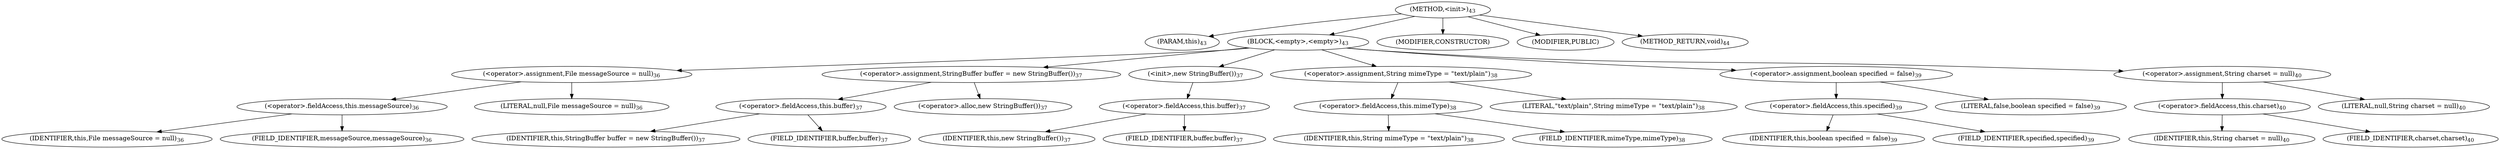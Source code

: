 digraph "&lt;init&gt;" {  
"38" [label = <(METHOD,&lt;init&gt;)<SUB>43</SUB>> ]
"39" [label = <(PARAM,this)<SUB>43</SUB>> ]
"40" [label = <(BLOCK,&lt;empty&gt;,&lt;empty&gt;)<SUB>43</SUB>> ]
"41" [label = <(&lt;operator&gt;.assignment,File messageSource = null)<SUB>36</SUB>> ]
"42" [label = <(&lt;operator&gt;.fieldAccess,this.messageSource)<SUB>36</SUB>> ]
"43" [label = <(IDENTIFIER,this,File messageSource = null)<SUB>36</SUB>> ]
"44" [label = <(FIELD_IDENTIFIER,messageSource,messageSource)<SUB>36</SUB>> ]
"45" [label = <(LITERAL,null,File messageSource = null)<SUB>36</SUB>> ]
"46" [label = <(&lt;operator&gt;.assignment,StringBuffer buffer = new StringBuffer())<SUB>37</SUB>> ]
"47" [label = <(&lt;operator&gt;.fieldAccess,this.buffer)<SUB>37</SUB>> ]
"48" [label = <(IDENTIFIER,this,StringBuffer buffer = new StringBuffer())<SUB>37</SUB>> ]
"49" [label = <(FIELD_IDENTIFIER,buffer,buffer)<SUB>37</SUB>> ]
"50" [label = <(&lt;operator&gt;.alloc,new StringBuffer())<SUB>37</SUB>> ]
"51" [label = <(&lt;init&gt;,new StringBuffer())<SUB>37</SUB>> ]
"52" [label = <(&lt;operator&gt;.fieldAccess,this.buffer)<SUB>37</SUB>> ]
"53" [label = <(IDENTIFIER,this,new StringBuffer())<SUB>37</SUB>> ]
"54" [label = <(FIELD_IDENTIFIER,buffer,buffer)<SUB>37</SUB>> ]
"55" [label = <(&lt;operator&gt;.assignment,String mimeType = &quot;text/plain&quot;)<SUB>38</SUB>> ]
"56" [label = <(&lt;operator&gt;.fieldAccess,this.mimeType)<SUB>38</SUB>> ]
"57" [label = <(IDENTIFIER,this,String mimeType = &quot;text/plain&quot;)<SUB>38</SUB>> ]
"58" [label = <(FIELD_IDENTIFIER,mimeType,mimeType)<SUB>38</SUB>> ]
"59" [label = <(LITERAL,&quot;text/plain&quot;,String mimeType = &quot;text/plain&quot;)<SUB>38</SUB>> ]
"60" [label = <(&lt;operator&gt;.assignment,boolean specified = false)<SUB>39</SUB>> ]
"61" [label = <(&lt;operator&gt;.fieldAccess,this.specified)<SUB>39</SUB>> ]
"62" [label = <(IDENTIFIER,this,boolean specified = false)<SUB>39</SUB>> ]
"63" [label = <(FIELD_IDENTIFIER,specified,specified)<SUB>39</SUB>> ]
"64" [label = <(LITERAL,false,boolean specified = false)<SUB>39</SUB>> ]
"65" [label = <(&lt;operator&gt;.assignment,String charset = null)<SUB>40</SUB>> ]
"66" [label = <(&lt;operator&gt;.fieldAccess,this.charset)<SUB>40</SUB>> ]
"67" [label = <(IDENTIFIER,this,String charset = null)<SUB>40</SUB>> ]
"68" [label = <(FIELD_IDENTIFIER,charset,charset)<SUB>40</SUB>> ]
"69" [label = <(LITERAL,null,String charset = null)<SUB>40</SUB>> ]
"70" [label = <(MODIFIER,CONSTRUCTOR)> ]
"71" [label = <(MODIFIER,PUBLIC)> ]
"72" [label = <(METHOD_RETURN,void)<SUB>44</SUB>> ]
  "38" -> "39" 
  "38" -> "40" 
  "38" -> "70" 
  "38" -> "71" 
  "38" -> "72" 
  "40" -> "41" 
  "40" -> "46" 
  "40" -> "51" 
  "40" -> "55" 
  "40" -> "60" 
  "40" -> "65" 
  "41" -> "42" 
  "41" -> "45" 
  "42" -> "43" 
  "42" -> "44" 
  "46" -> "47" 
  "46" -> "50" 
  "47" -> "48" 
  "47" -> "49" 
  "51" -> "52" 
  "52" -> "53" 
  "52" -> "54" 
  "55" -> "56" 
  "55" -> "59" 
  "56" -> "57" 
  "56" -> "58" 
  "60" -> "61" 
  "60" -> "64" 
  "61" -> "62" 
  "61" -> "63" 
  "65" -> "66" 
  "65" -> "69" 
  "66" -> "67" 
  "66" -> "68" 
}
